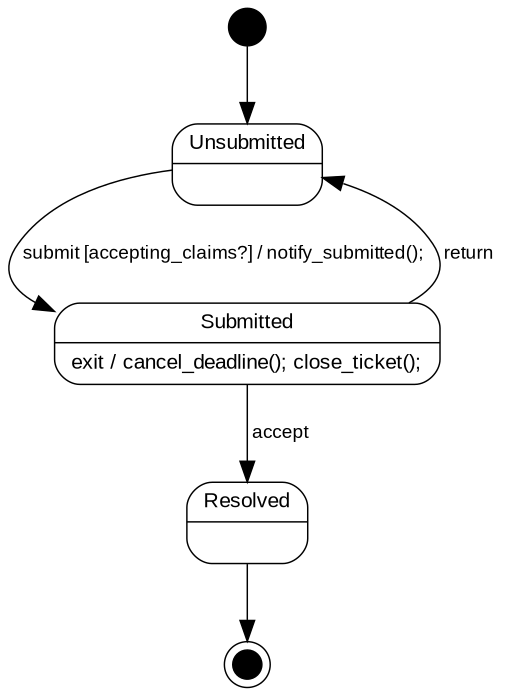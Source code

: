 digraph statechart {
	graph [bb="0,0,241.82,328",
		rankdir=TB
	];
	node [fontname=Arial,
		fontsize=10,
		label="\N",
		penwidth=0.7,
		shape=Mrecord
	];
	edge [dir=forward,
		fontname=Arial,
		fontsize=9,
		penwidth=0.7
	];
	unsubmitted	 [height=0.54167,
		label="{Unsubmitted|}",
		pos="116.82,252",
		width=0.97917];
	submitted	 [height=0.54167,
		label="{Submitted|exit / cancel_deadline(); close_ticket();}",
		pos="116.82,166",
		width=2.5625];
	unsubmitted -> submitted	 [label=" submit [accepting_claims?] / notify_submitted();  ",
		lp="106.32,209",
		pos="e,24.139,180.68 81.186,249.67 55.374,246.62 22.096,237.9 4.8214,214 -4.5518,201.03 1.4711,191.62 14.587,184.8"];
	"7bf02aa3-dec9-4e6d-96fe-8c96a2ab305f"	 [color=black,
		fillcolor=black,
		fixedsize=true,
		height=0.25,
		label="",
		pos="116.82,319",
		shape=circle,
		style=filled,
		width=0.25];
	"7bf02aa3-dec9-4e6d-96fe-8c96a2ab305f" -> unsubmitted	 [pos="e,116.82,271.24 116.82,309.77 116.82,302.54 116.82,291.6 116.82,281.24"];
	submitted -> unsubmitted	 [label=" return  ",
		lp="226.32,209",
		pos="e,152.72,246.19 195.68,185.11 209.06,192.07 216.26,201.46 207.82,214 197.55,229.26 179.79,238.23 162.67,243.5"];
	resolved	 [height=0.54167,
		label="{Resolved|}",
		pos="116.82,80",
		width=0.76389];
	submitted -> resolved	 [label=" accept  ",
		lp="133.82,123",
		pos="e,116.82,99.191 116.82,146.77 116.82,135.88 116.82,121.79 116.82,109.46"];
	"f9c2ddc3-cc54-428a-8c5f-972b720f674e"	 [color=black,
		fillcolor=black,
		fixedsize=true,
		height=0.20,
		label="",
		pos="116.82,11",
		shape=doublecircle,
		style=filled,
		width=0.20];
	resolved -> "f9c2ddc3-cc54-428a-8c5f-972b720f674e"	 [pos="e,116.82,22.176 116.82,60.692 116.82,51.877 116.82,41.283 116.82,32.23"];
}
